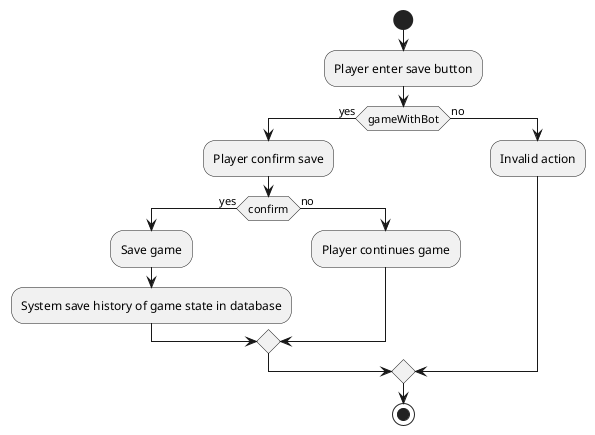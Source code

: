 @startuml

start
:Player enter save button;
if (gameWithBot) then (yes)
    :Player confirm save;
    if (confirm) then (yes)
        :Save game;
        :System save history of game state in database;
    else (no)
        :Player continues game;
    endif
else (no)
    :Invalid action;
endif
stop

@enduml